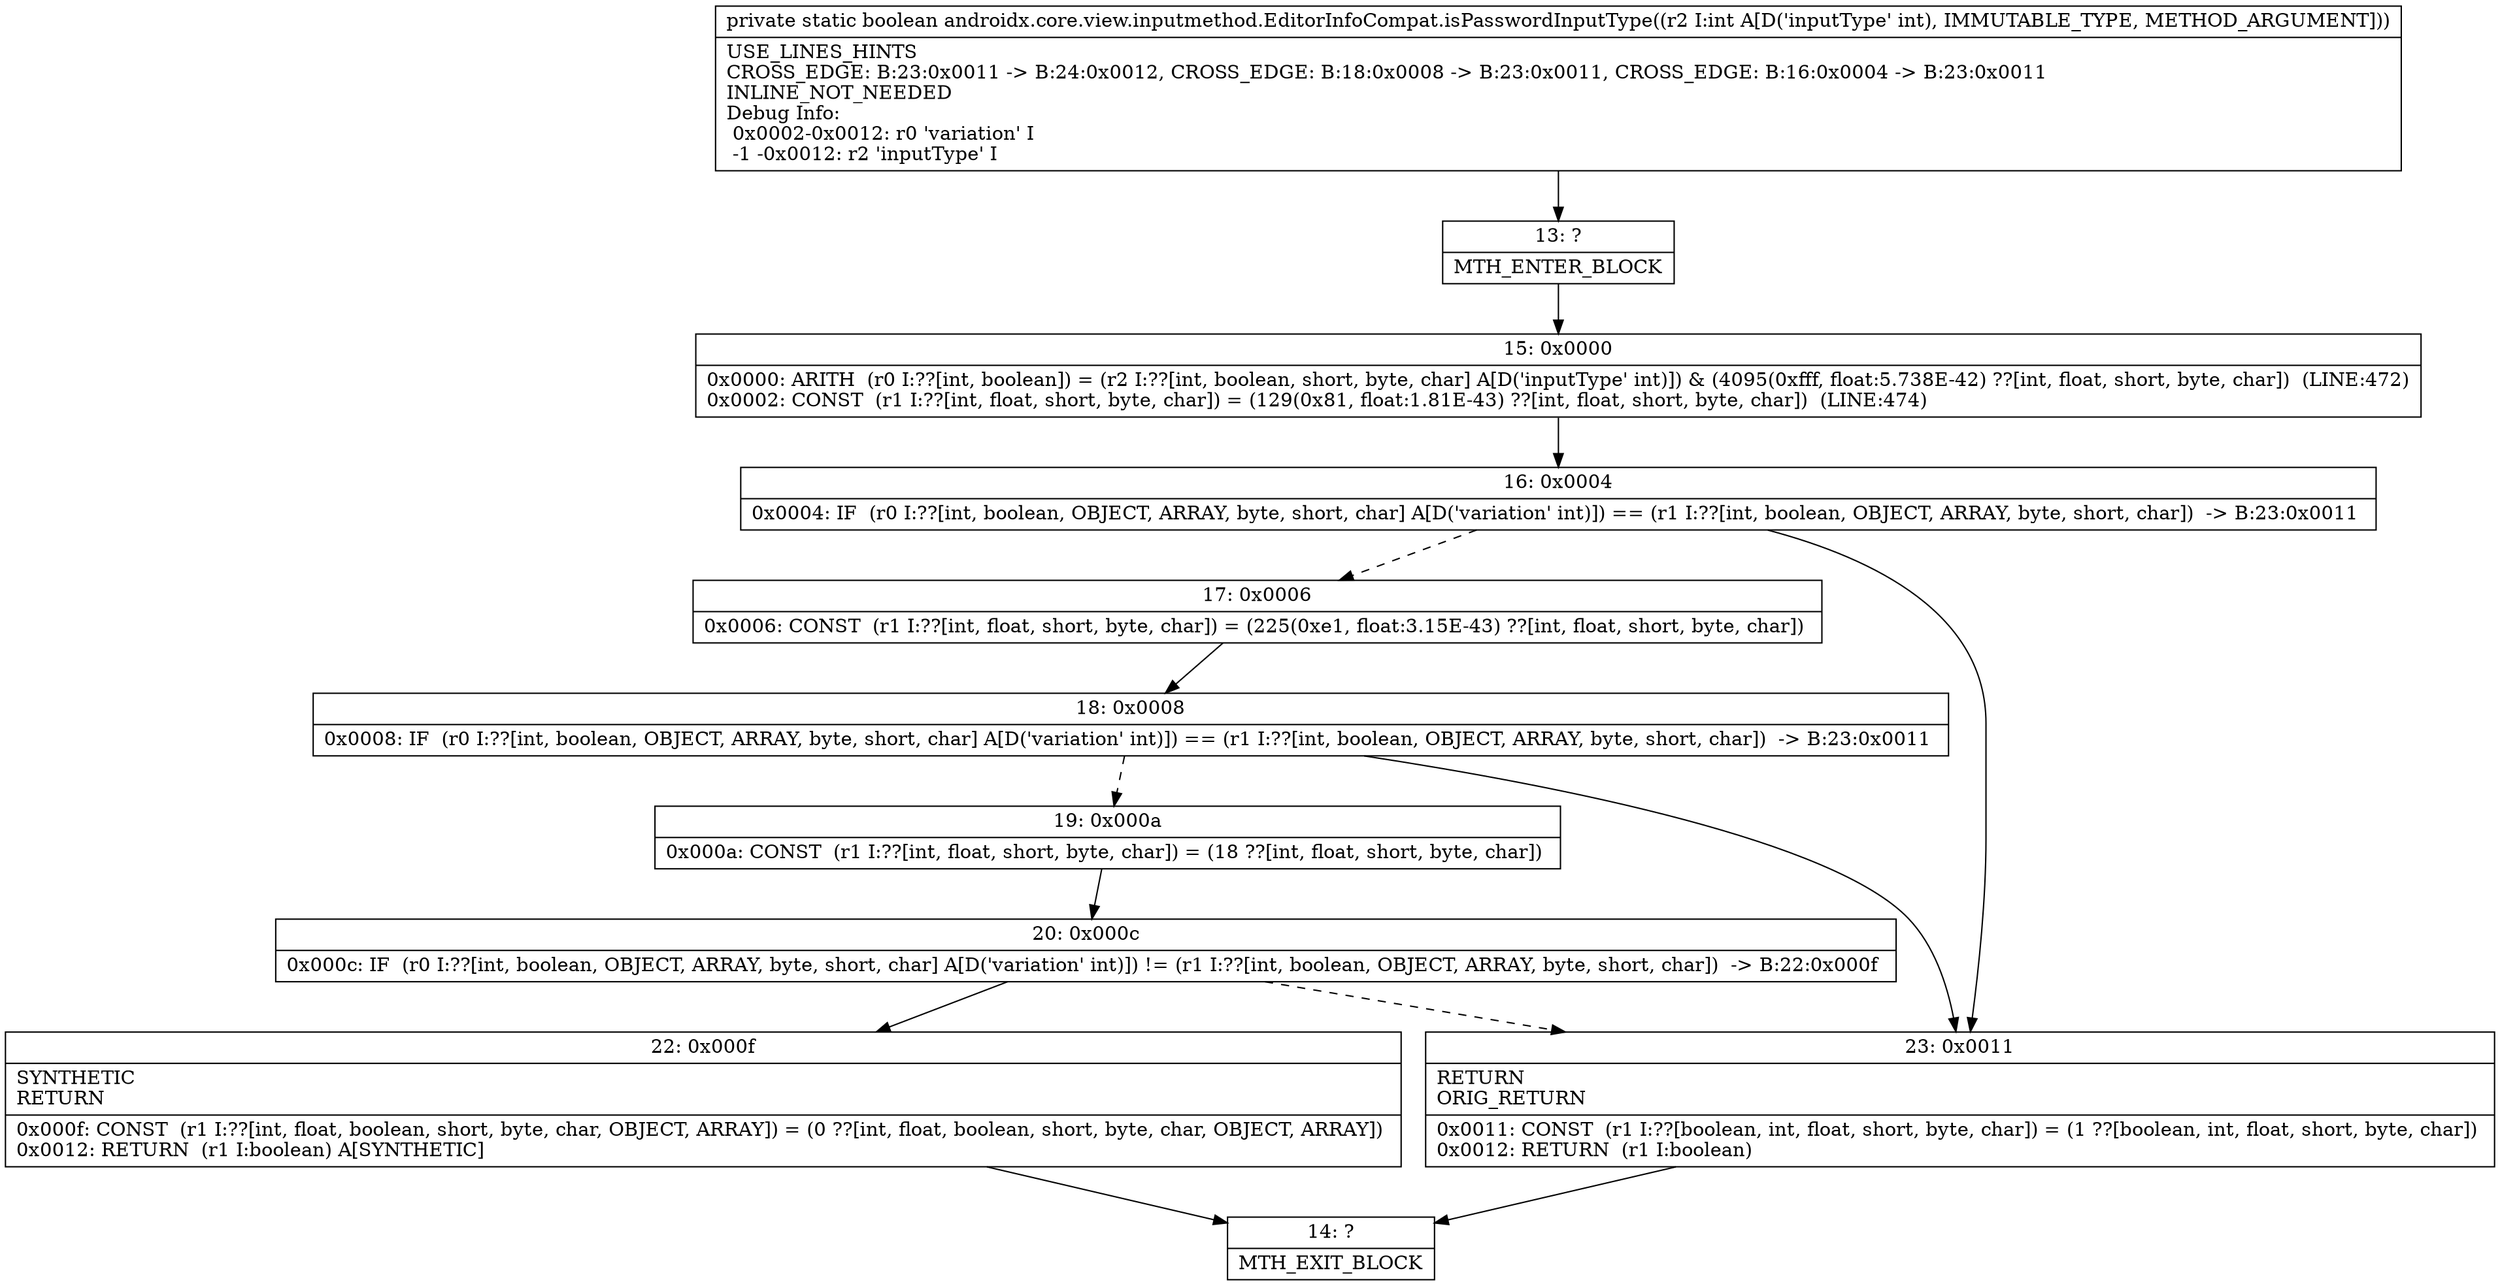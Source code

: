 digraph "CFG forandroidx.core.view.inputmethod.EditorInfoCompat.isPasswordInputType(I)Z" {
Node_13 [shape=record,label="{13\:\ ?|MTH_ENTER_BLOCK\l}"];
Node_15 [shape=record,label="{15\:\ 0x0000|0x0000: ARITH  (r0 I:??[int, boolean]) = (r2 I:??[int, boolean, short, byte, char] A[D('inputType' int)]) & (4095(0xfff, float:5.738E\-42) ??[int, float, short, byte, char])  (LINE:472)\l0x0002: CONST  (r1 I:??[int, float, short, byte, char]) = (129(0x81, float:1.81E\-43) ??[int, float, short, byte, char])  (LINE:474)\l}"];
Node_16 [shape=record,label="{16\:\ 0x0004|0x0004: IF  (r0 I:??[int, boolean, OBJECT, ARRAY, byte, short, char] A[D('variation' int)]) == (r1 I:??[int, boolean, OBJECT, ARRAY, byte, short, char])  \-\> B:23:0x0011 \l}"];
Node_17 [shape=record,label="{17\:\ 0x0006|0x0006: CONST  (r1 I:??[int, float, short, byte, char]) = (225(0xe1, float:3.15E\-43) ??[int, float, short, byte, char]) \l}"];
Node_18 [shape=record,label="{18\:\ 0x0008|0x0008: IF  (r0 I:??[int, boolean, OBJECT, ARRAY, byte, short, char] A[D('variation' int)]) == (r1 I:??[int, boolean, OBJECT, ARRAY, byte, short, char])  \-\> B:23:0x0011 \l}"];
Node_19 [shape=record,label="{19\:\ 0x000a|0x000a: CONST  (r1 I:??[int, float, short, byte, char]) = (18 ??[int, float, short, byte, char]) \l}"];
Node_20 [shape=record,label="{20\:\ 0x000c|0x000c: IF  (r0 I:??[int, boolean, OBJECT, ARRAY, byte, short, char] A[D('variation' int)]) != (r1 I:??[int, boolean, OBJECT, ARRAY, byte, short, char])  \-\> B:22:0x000f \l}"];
Node_22 [shape=record,label="{22\:\ 0x000f|SYNTHETIC\lRETURN\l|0x000f: CONST  (r1 I:??[int, float, boolean, short, byte, char, OBJECT, ARRAY]) = (0 ??[int, float, boolean, short, byte, char, OBJECT, ARRAY]) \l0x0012: RETURN  (r1 I:boolean) A[SYNTHETIC]\l}"];
Node_14 [shape=record,label="{14\:\ ?|MTH_EXIT_BLOCK\l}"];
Node_23 [shape=record,label="{23\:\ 0x0011|RETURN\lORIG_RETURN\l|0x0011: CONST  (r1 I:??[boolean, int, float, short, byte, char]) = (1 ??[boolean, int, float, short, byte, char]) \l0x0012: RETURN  (r1 I:boolean) \l}"];
MethodNode[shape=record,label="{private static boolean androidx.core.view.inputmethod.EditorInfoCompat.isPasswordInputType((r2 I:int A[D('inputType' int), IMMUTABLE_TYPE, METHOD_ARGUMENT]))  | USE_LINES_HINTS\lCROSS_EDGE: B:23:0x0011 \-\> B:24:0x0012, CROSS_EDGE: B:18:0x0008 \-\> B:23:0x0011, CROSS_EDGE: B:16:0x0004 \-\> B:23:0x0011\lINLINE_NOT_NEEDED\lDebug Info:\l  0x0002\-0x0012: r0 'variation' I\l  \-1 \-0x0012: r2 'inputType' I\l}"];
MethodNode -> Node_13;Node_13 -> Node_15;
Node_15 -> Node_16;
Node_16 -> Node_17[style=dashed];
Node_16 -> Node_23;
Node_17 -> Node_18;
Node_18 -> Node_19[style=dashed];
Node_18 -> Node_23;
Node_19 -> Node_20;
Node_20 -> Node_22;
Node_20 -> Node_23[style=dashed];
Node_22 -> Node_14;
Node_23 -> Node_14;
}

